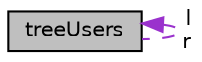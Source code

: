 digraph "treeUsers"
{
 // LATEX_PDF_SIZE
  edge [fontname="Helvetica",fontsize="10",labelfontname="Helvetica",labelfontsize="10"];
  node [fontname="Helvetica",fontsize="10",shape=record];
  Node1 [label="treeUsers",height=0.2,width=0.4,color="black", fillcolor="grey75", style="filled", fontcolor="black",tooltip="Definição da árvore binária ordenada por id, com a componente login."];
  Node1 -> Node1 [dir="back",color="darkorchid3",fontsize="10",style="dashed",label=" l\nr" ,fontname="Helvetica"];
}
